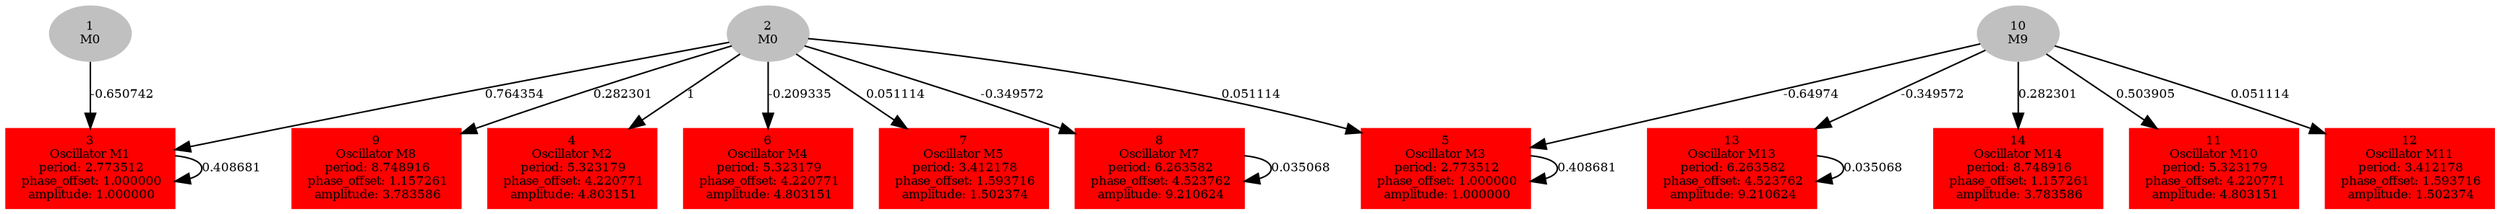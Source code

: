  digraph g{ forcelabels=true;
1[label=<1<BR/>M0>,color="grey",style=filled,fontsize=8];
2[label=<2<BR/>M0>,color="grey",style=filled,fontsize=8];
3 [label=<3<BR />Oscillator M1<BR /> period: 2.773512<BR /> phase_offset: 1.000000<BR /> amplitude: 1.000000>, shape=box,color=red,style=filled,fontsize=8];4 [label=<4<BR />Oscillator M2<BR /> period: 5.323179<BR /> phase_offset: 4.220771<BR /> amplitude: 4.803151>, shape=box,color=red,style=filled,fontsize=8];5 [label=<5<BR />Oscillator M3<BR /> period: 2.773512<BR /> phase_offset: 1.000000<BR /> amplitude: 1.000000>, shape=box,color=red,style=filled,fontsize=8];6 [label=<6<BR />Oscillator M4<BR /> period: 5.323179<BR /> phase_offset: 4.220771<BR /> amplitude: 4.803151>, shape=box,color=red,style=filled,fontsize=8];7 [label=<7<BR />Oscillator M5<BR /> period: 3.412178<BR /> phase_offset: 1.593716<BR /> amplitude: 1.502374>, shape=box,color=red,style=filled,fontsize=8];8 [label=<8<BR />Oscillator M7<BR /> period: 6.263582<BR /> phase_offset: 4.523762<BR /> amplitude: 9.210624>, shape=box,color=red,style=filled,fontsize=8];9 [label=<9<BR />Oscillator M8<BR /> period: 8.748916<BR /> phase_offset: 1.157261<BR /> amplitude: 3.783586>, shape=box,color=red,style=filled,fontsize=8];10[label=<10<BR/>M9>,color="grey",style=filled,fontsize=8];
11 [label=<11<BR />Oscillator M10<BR /> period: 5.323179<BR /> phase_offset: 4.220771<BR /> amplitude: 4.803151>, shape=box,color=red,style=filled,fontsize=8];12 [label=<12<BR />Oscillator M11<BR /> period: 3.412178<BR /> phase_offset: 1.593716<BR /> amplitude: 1.502374>, shape=box,color=red,style=filled,fontsize=8];13 [label=<13<BR />Oscillator M13<BR /> period: 6.263582<BR /> phase_offset: 4.523762<BR /> amplitude: 9.210624>, shape=box,color=red,style=filled,fontsize=8];14 [label=<14<BR />Oscillator M14<BR /> period: 8.748916<BR /> phase_offset: 1.157261<BR /> amplitude: 3.783586>, shape=box,color=red,style=filled,fontsize=8];1 -> 3[label="-0.650742 ",fontsize="8"];
2 -> 3[label="0.764354 ",fontsize="8"];
2 -> 4[label="1 ",fontsize="8"];
2 -> 5[label="0.051114 ",fontsize="8"];
2 -> 6[label="-0.209335 ",fontsize="8"];
2 -> 7[label="0.051114 ",fontsize="8"];
2 -> 8[label="-0.349572 ",fontsize="8"];
2 -> 9[label="0.282301 ",fontsize="8"];
3 -> 3[label="0.408681 ",fontsize="8"];
5 -> 5[label="0.408681 ",fontsize="8"];
8 -> 8[label="0.035068 ",fontsize="8"];
10 -> 5[label="-0.64974 ",fontsize="8"];
10 -> 11[label="0.503905 ",fontsize="8"];
10 -> 12[label="0.051114 ",fontsize="8"];
10 -> 13[label="-0.349572 ",fontsize="8"];
10 -> 14[label="0.282301 ",fontsize="8"];
13 -> 13[label="0.035068 ",fontsize="8"];
 }
